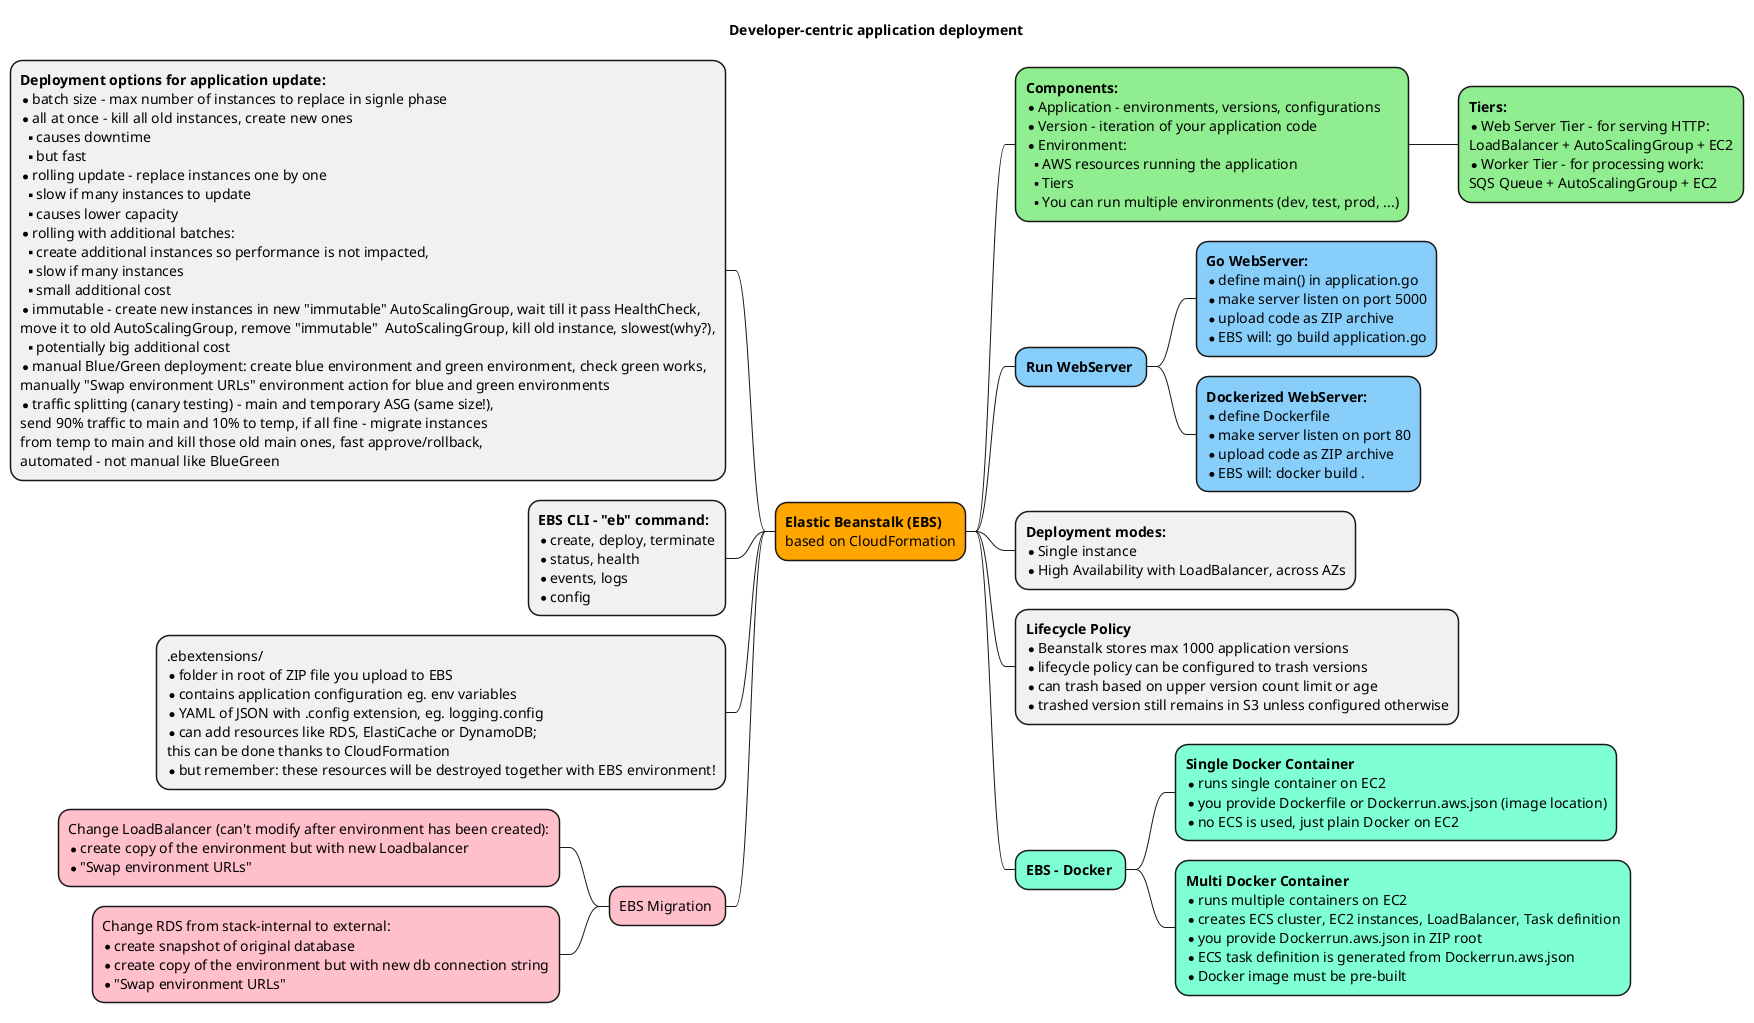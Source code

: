 @startmindmap mindmap

title Developer-centric application deployment

<style>
mindmapDiagram {
  .migration {
    BackgroundColor Pink
  }
  .orange {
    BackgroundColor orange
  }
  .run {
    BackgroundColor LightSkyBlue
  }
  .components {
    BackgroundColor LightGreen
  }
  .docker {
    BackgroundColor Aquamarine
  }
  .deployment {
    BackgroundColor lightsalmon
  }
}
</style>


*[#Orange] <b>Elastic Beanstalk (EBS)\nbased on CloudFormation
 * <b>Components:\n*Application - environments, versions, configurations\n*Version - iteration of your application code\n*Environment:\n** AWS resources running the application\n** Tiers\n** You can run multiple environments (dev, test, prod, ...) <<components>>
  * <b>Tiers:\n*Web Server Tier - for serving HTTP:\nLoadBalancer + AutoScalingGroup + EC2\n*Worker Tier - for processing work:\nSQS Queue + AutoScalingGroup + EC2 <<components>>
 * <b>Run WebServer <<run>>
  * <b>Go WebServer:\n*define main() in application.go\n*make server listen on port 5000\n*upload code as ZIP archive\n*EBS will: go build application.go <<run>>
  * <b>Dockerized WebServer:\n*define Dockerfile\n*make server listen on port 80\n*upload code as ZIP archive\n*EBS will: docker build . <<run>>
 * <b>Deployment modes:\n*Single instance\n*High Availability with LoadBalancer, across AZs
 * <b>Lifecycle Policy\n*Beanstalk stores max 1000 application versions\n*lifecycle policy can be configured to trash versions\n*can trash based on upper version count limit or age\n*trashed version still remains in S3 unless configured otherwise
 * <b>EBS - Docker <<docker>>
  * <b>Single Docker Container\n*runs single container on EC2\n*you provide Dockerfile or Dockerrun.aws.json (image location)\n*no ECS is used, just plain Docker on EC2 <<docker>>
  * <b>Multi Docker Container\n*runs multiple containers on EC2\n*creates ECS cluster, EC2 instances, LoadBalancer, Task definition\n*you provide Dockerrun.aws.json in ZIP root\n*ECS task definition is generated from Dockerrun.aws.json\n*Docker image must be pre-built <<docker>>
left side
 * <b>Deployment options for application update:\n*batch size - max number of instances to replace in signle phase\n*all at once - kill all old instances, create new ones\n**causes downtime\n**but fast\n*rolling update - replace instances one by one\n**slow if many instances to update\n**causes lower capacity\n*rolling with additional batches:\n**create additional instances so performance is not impacted,\n**slow if many instances\n**small additional cost\n*immutable - create new instances in new "immutable" AutoScalingGroup, wait till it pass HealthCheck,\nmove it to old AutoScalingGroup, remove "immutable"  AutoScalingGroup, kill old instance, slowest(why?),\n**potentially big additional cost\n*manual Blue/Green deployment: create blue environment and green environment, check green works,\nmanually "Swap environment URLs" environment action for blue and green environments\n*traffic splitting (canary testing) - main and temporary ASG (same size!),\nsend 90% traffic to main and 10% to temp, if all fine - migrate instances\nfrom temp to main and kill those old main ones, fast approve/rollback,\nautomated - not manual like BlueGreen
 * <b>EBS CLI - "eb" command:\n*create, deploy, terminate\n*status, health\n*events, logs\n*config
 * .ebextensions/\n*folder in root of ZIP file you upload to EBS\n*contains application configuration eg. env variables\n*YAML of JSON with .config extension, eg. logging.config\n*can add resources like RDS, ElastiCache or DynamoDB;\nthis can be done thanks to CloudFormation\n*but remember: these resources will be destroyed together with EBS environment!
 * EBS Migration <<migration>>
  * Change LoadBalancer (can't modify after environment has been created):\n*create copy of the environment but with new Loadbalancer\n*"Swap environment URLs" <<migration>>
  * Change RDS from stack-internal to external:\n*create snapshot of original database\n*create copy of the environment but with new db connection string\n*"Swap environment URLs" <<migration>>

@endmindmap
